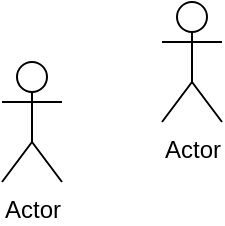 <mxfile version="21.0.4" type="github">
  <diagram name="Page-1" id="y4f-0l9bqbzRcfI7EzgJ">
    <mxGraphModel dx="2284" dy="760" grid="1" gridSize="10" guides="1" tooltips="1" connect="1" arrows="1" fold="1" page="1" pageScale="1" pageWidth="850" pageHeight="1100" math="0" shadow="0">
      <root>
        <mxCell id="0" />
        <mxCell id="1" parent="0" />
        <mxCell id="H4XRoMGi0B67AuS9agR0-1" value="Actor" style="shape=umlActor;verticalLabelPosition=bottom;verticalAlign=top;html=1;outlineConnect=0;" vertex="1" parent="1">
          <mxGeometry x="-50" y="360" width="30" height="60" as="geometry" />
        </mxCell>
        <mxCell id="H4XRoMGi0B67AuS9agR0-2" value="Actor" style="shape=umlActor;verticalLabelPosition=bottom;verticalAlign=top;html=1;outlineConnect=0;" vertex="1" parent="1">
          <mxGeometry x="30" y="330" width="30" height="60" as="geometry" />
        </mxCell>
      </root>
    </mxGraphModel>
  </diagram>
</mxfile>
